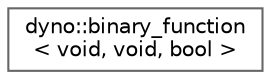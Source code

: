 digraph "Graphical Class Hierarchy"
{
 // LATEX_PDF_SIZE
  bgcolor="transparent";
  edge [fontname=Helvetica,fontsize=10,labelfontname=Helvetica,labelfontsize=10];
  node [fontname=Helvetica,fontsize=10,shape=box,height=0.2,width=0.4];
  rankdir="LR";
  Node0 [id="Node000000",label="dyno::binary_function\l\< void, void, bool \>",height=0.2,width=0.4,color="grey40", fillcolor="white", style="filled",URL="$structdyno_1_1binary__function.html",tooltip=" "];
}
